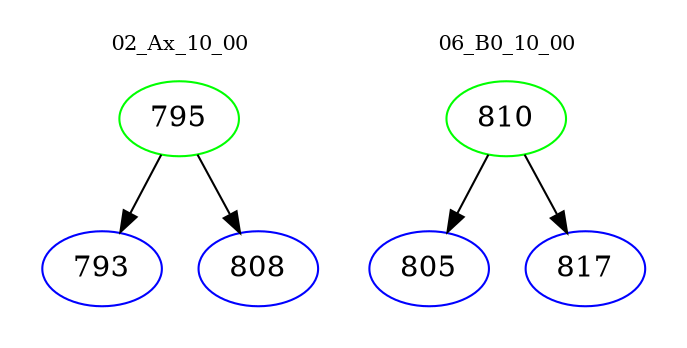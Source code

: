digraph{
subgraph cluster_0 {
color = white
label = "02_Ax_10_00";
fontsize=10;
T0_795 [label="795", color="green"]
T0_795 -> T0_793 [color="black"]
T0_793 [label="793", color="blue"]
T0_795 -> T0_808 [color="black"]
T0_808 [label="808", color="blue"]
}
subgraph cluster_1 {
color = white
label = "06_B0_10_00";
fontsize=10;
T1_810 [label="810", color="green"]
T1_810 -> T1_805 [color="black"]
T1_805 [label="805", color="blue"]
T1_810 -> T1_817 [color="black"]
T1_817 [label="817", color="blue"]
}
}
